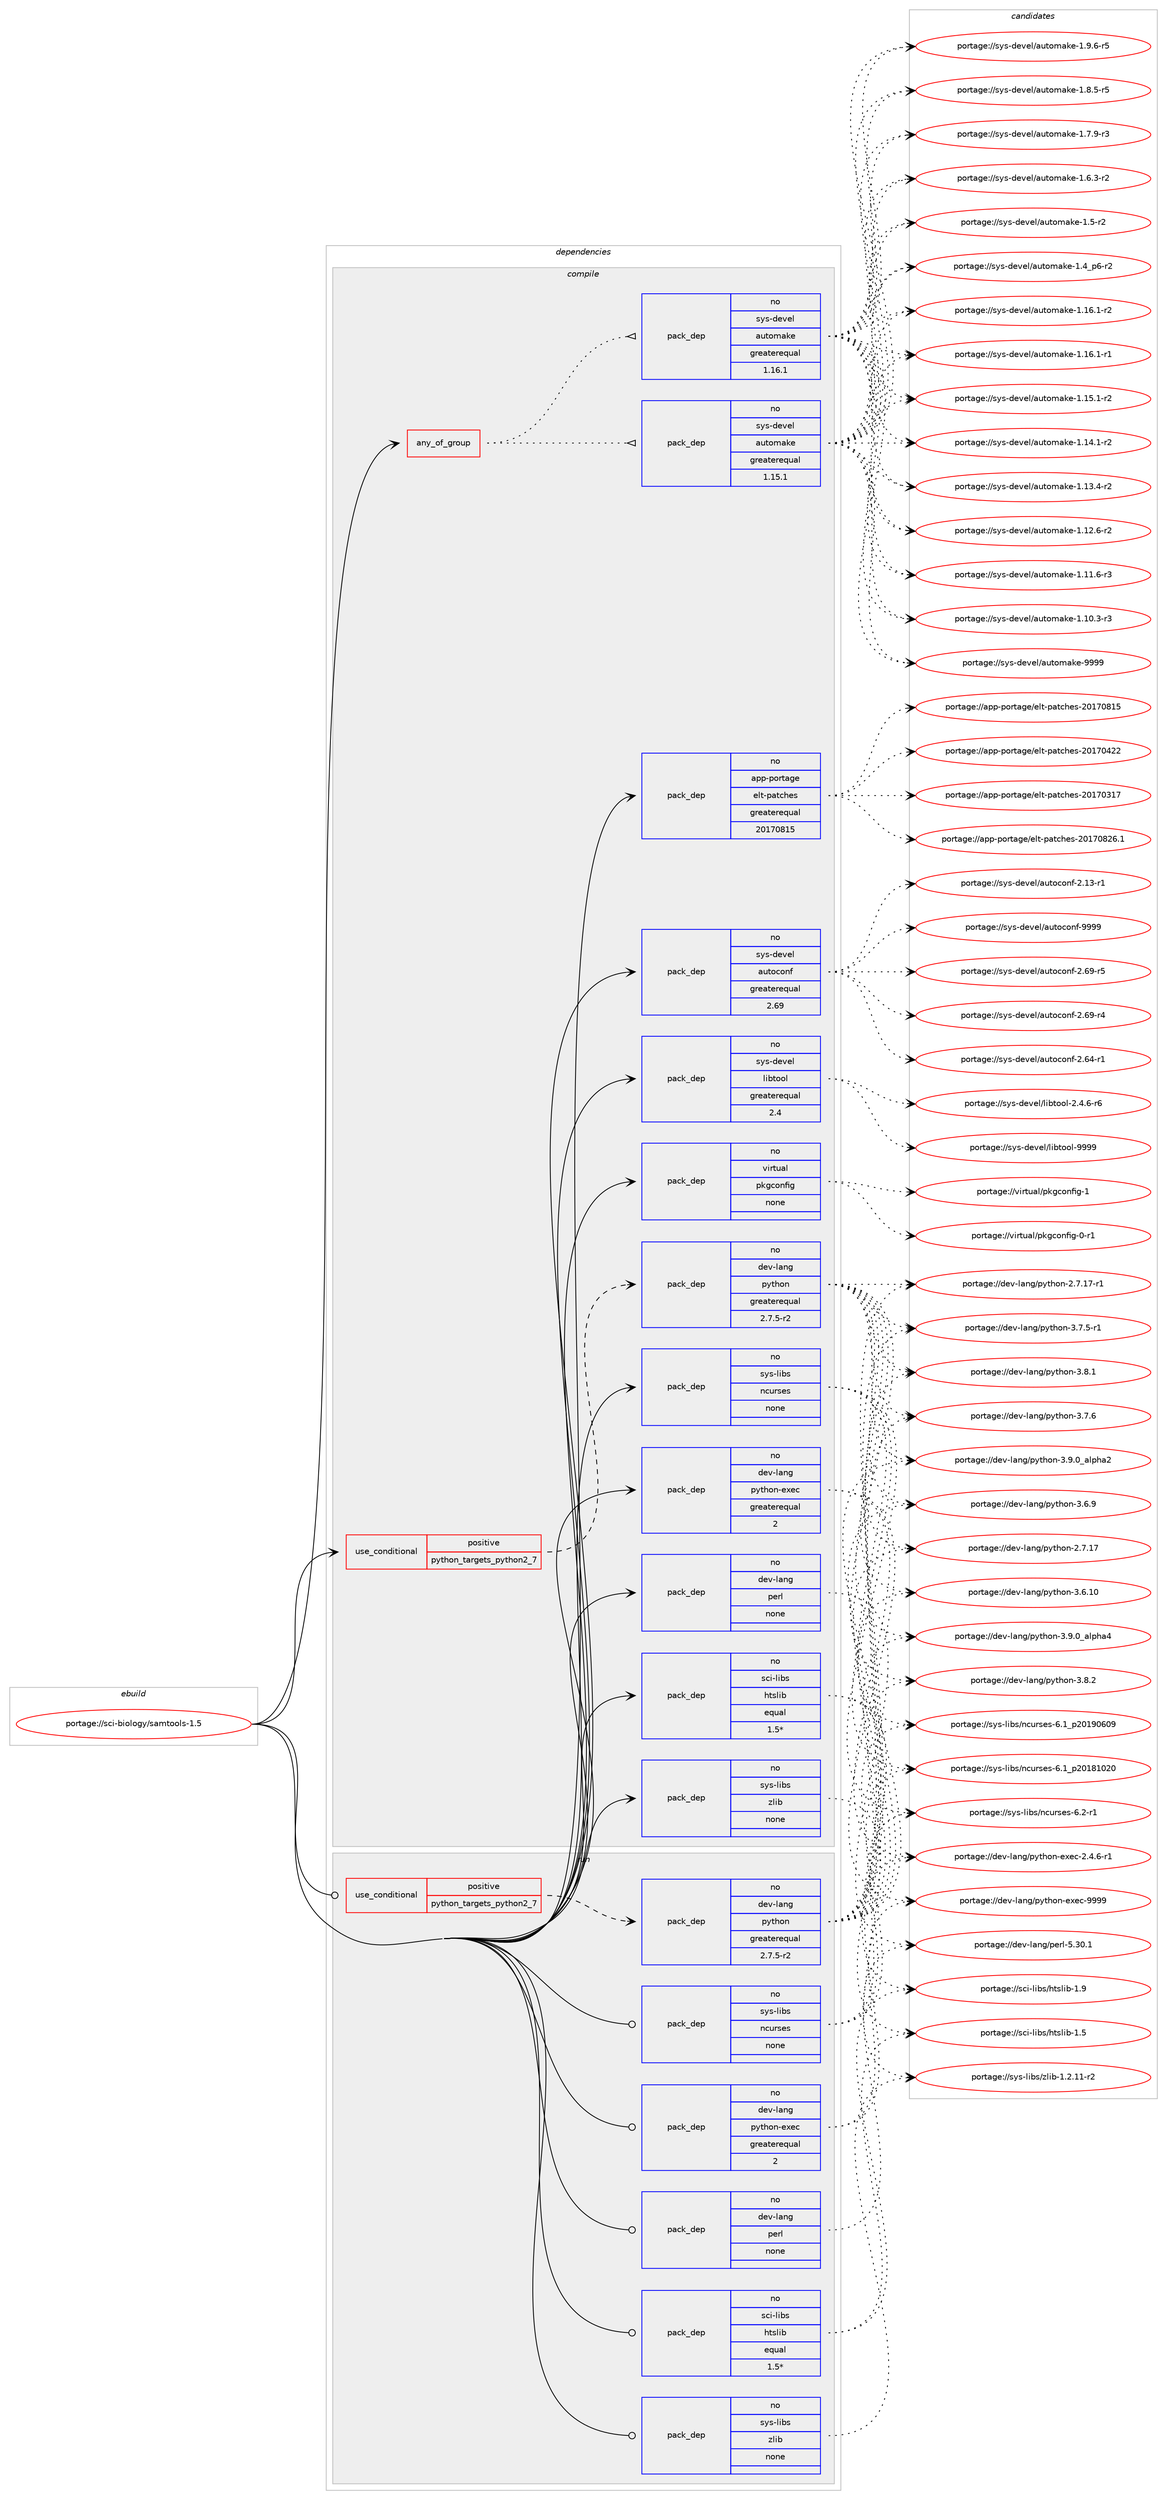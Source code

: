 digraph prolog {

# *************
# Graph options
# *************

newrank=true;
concentrate=true;
compound=true;
graph [rankdir=LR,fontname=Helvetica,fontsize=10,ranksep=1.5];#, ranksep=2.5, nodesep=0.2];
edge  [arrowhead=vee];
node  [fontname=Helvetica,fontsize=10];

# **********
# The ebuild
# **********

subgraph cluster_leftcol {
color=gray;
rank=same;
label=<<i>ebuild</i>>;
id [label="portage://sci-biology/samtools-1.5", color=red, width=4, href="../sci-biology/samtools-1.5.svg"];
}

# ****************
# The dependencies
# ****************

subgraph cluster_midcol {
color=gray;
label=<<i>dependencies</i>>;
subgraph cluster_compile {
fillcolor="#eeeeee";
style=filled;
label=<<i>compile</i>>;
subgraph any1159 {
dependency56359 [label=<<TABLE BORDER="0" CELLBORDER="1" CELLSPACING="0" CELLPADDING="4"><TR><TD CELLPADDING="10">any_of_group</TD></TR></TABLE>>, shape=none, color=red];subgraph pack43631 {
dependency56360 [label=<<TABLE BORDER="0" CELLBORDER="1" CELLSPACING="0" CELLPADDING="4" WIDTH="220"><TR><TD ROWSPAN="6" CELLPADDING="30">pack_dep</TD></TR><TR><TD WIDTH="110">no</TD></TR><TR><TD>sys-devel</TD></TR><TR><TD>automake</TD></TR><TR><TD>greaterequal</TD></TR><TR><TD>1.16.1</TD></TR></TABLE>>, shape=none, color=blue];
}
dependency56359:e -> dependency56360:w [weight=20,style="dotted",arrowhead="oinv"];
subgraph pack43632 {
dependency56361 [label=<<TABLE BORDER="0" CELLBORDER="1" CELLSPACING="0" CELLPADDING="4" WIDTH="220"><TR><TD ROWSPAN="6" CELLPADDING="30">pack_dep</TD></TR><TR><TD WIDTH="110">no</TD></TR><TR><TD>sys-devel</TD></TR><TR><TD>automake</TD></TR><TR><TD>greaterequal</TD></TR><TR><TD>1.15.1</TD></TR></TABLE>>, shape=none, color=blue];
}
dependency56359:e -> dependency56361:w [weight=20,style="dotted",arrowhead="oinv"];
}
id:e -> dependency56359:w [weight=20,style="solid",arrowhead="vee"];
subgraph cond11514 {
dependency56362 [label=<<TABLE BORDER="0" CELLBORDER="1" CELLSPACING="0" CELLPADDING="4"><TR><TD ROWSPAN="3" CELLPADDING="10">use_conditional</TD></TR><TR><TD>positive</TD></TR><TR><TD>python_targets_python2_7</TD></TR></TABLE>>, shape=none, color=red];
subgraph pack43633 {
dependency56363 [label=<<TABLE BORDER="0" CELLBORDER="1" CELLSPACING="0" CELLPADDING="4" WIDTH="220"><TR><TD ROWSPAN="6" CELLPADDING="30">pack_dep</TD></TR><TR><TD WIDTH="110">no</TD></TR><TR><TD>dev-lang</TD></TR><TR><TD>python</TD></TR><TR><TD>greaterequal</TD></TR><TR><TD>2.7.5-r2</TD></TR></TABLE>>, shape=none, color=blue];
}
dependency56362:e -> dependency56363:w [weight=20,style="dashed",arrowhead="vee"];
}
id:e -> dependency56362:w [weight=20,style="solid",arrowhead="vee"];
subgraph pack43634 {
dependency56364 [label=<<TABLE BORDER="0" CELLBORDER="1" CELLSPACING="0" CELLPADDING="4" WIDTH="220"><TR><TD ROWSPAN="6" CELLPADDING="30">pack_dep</TD></TR><TR><TD WIDTH="110">no</TD></TR><TR><TD>app-portage</TD></TR><TR><TD>elt-patches</TD></TR><TR><TD>greaterequal</TD></TR><TR><TD>20170815</TD></TR></TABLE>>, shape=none, color=blue];
}
id:e -> dependency56364:w [weight=20,style="solid",arrowhead="vee"];
subgraph pack43635 {
dependency56365 [label=<<TABLE BORDER="0" CELLBORDER="1" CELLSPACING="0" CELLPADDING="4" WIDTH="220"><TR><TD ROWSPAN="6" CELLPADDING="30">pack_dep</TD></TR><TR><TD WIDTH="110">no</TD></TR><TR><TD>dev-lang</TD></TR><TR><TD>perl</TD></TR><TR><TD>none</TD></TR><TR><TD></TD></TR></TABLE>>, shape=none, color=blue];
}
id:e -> dependency56365:w [weight=20,style="solid",arrowhead="vee"];
subgraph pack43636 {
dependency56366 [label=<<TABLE BORDER="0" CELLBORDER="1" CELLSPACING="0" CELLPADDING="4" WIDTH="220"><TR><TD ROWSPAN="6" CELLPADDING="30">pack_dep</TD></TR><TR><TD WIDTH="110">no</TD></TR><TR><TD>dev-lang</TD></TR><TR><TD>python-exec</TD></TR><TR><TD>greaterequal</TD></TR><TR><TD>2</TD></TR></TABLE>>, shape=none, color=blue];
}
id:e -> dependency56366:w [weight=20,style="solid",arrowhead="vee"];
subgraph pack43637 {
dependency56367 [label=<<TABLE BORDER="0" CELLBORDER="1" CELLSPACING="0" CELLPADDING="4" WIDTH="220"><TR><TD ROWSPAN="6" CELLPADDING="30">pack_dep</TD></TR><TR><TD WIDTH="110">no</TD></TR><TR><TD>sci-libs</TD></TR><TR><TD>htslib</TD></TR><TR><TD>equal</TD></TR><TR><TD>1.5*</TD></TR></TABLE>>, shape=none, color=blue];
}
id:e -> dependency56367:w [weight=20,style="solid",arrowhead="vee"];
subgraph pack43638 {
dependency56368 [label=<<TABLE BORDER="0" CELLBORDER="1" CELLSPACING="0" CELLPADDING="4" WIDTH="220"><TR><TD ROWSPAN="6" CELLPADDING="30">pack_dep</TD></TR><TR><TD WIDTH="110">no</TD></TR><TR><TD>sys-devel</TD></TR><TR><TD>autoconf</TD></TR><TR><TD>greaterequal</TD></TR><TR><TD>2.69</TD></TR></TABLE>>, shape=none, color=blue];
}
id:e -> dependency56368:w [weight=20,style="solid",arrowhead="vee"];
subgraph pack43639 {
dependency56369 [label=<<TABLE BORDER="0" CELLBORDER="1" CELLSPACING="0" CELLPADDING="4" WIDTH="220"><TR><TD ROWSPAN="6" CELLPADDING="30">pack_dep</TD></TR><TR><TD WIDTH="110">no</TD></TR><TR><TD>sys-devel</TD></TR><TR><TD>libtool</TD></TR><TR><TD>greaterequal</TD></TR><TR><TD>2.4</TD></TR></TABLE>>, shape=none, color=blue];
}
id:e -> dependency56369:w [weight=20,style="solid",arrowhead="vee"];
subgraph pack43640 {
dependency56370 [label=<<TABLE BORDER="0" CELLBORDER="1" CELLSPACING="0" CELLPADDING="4" WIDTH="220"><TR><TD ROWSPAN="6" CELLPADDING="30">pack_dep</TD></TR><TR><TD WIDTH="110">no</TD></TR><TR><TD>sys-libs</TD></TR><TR><TD>ncurses</TD></TR><TR><TD>none</TD></TR><TR><TD></TD></TR></TABLE>>, shape=none, color=blue];
}
id:e -> dependency56370:w [weight=20,style="solid",arrowhead="vee"];
subgraph pack43641 {
dependency56371 [label=<<TABLE BORDER="0" CELLBORDER="1" CELLSPACING="0" CELLPADDING="4" WIDTH="220"><TR><TD ROWSPAN="6" CELLPADDING="30">pack_dep</TD></TR><TR><TD WIDTH="110">no</TD></TR><TR><TD>sys-libs</TD></TR><TR><TD>zlib</TD></TR><TR><TD>none</TD></TR><TR><TD></TD></TR></TABLE>>, shape=none, color=blue];
}
id:e -> dependency56371:w [weight=20,style="solid",arrowhead="vee"];
subgraph pack43642 {
dependency56372 [label=<<TABLE BORDER="0" CELLBORDER="1" CELLSPACING="0" CELLPADDING="4" WIDTH="220"><TR><TD ROWSPAN="6" CELLPADDING="30">pack_dep</TD></TR><TR><TD WIDTH="110">no</TD></TR><TR><TD>virtual</TD></TR><TR><TD>pkgconfig</TD></TR><TR><TD>none</TD></TR><TR><TD></TD></TR></TABLE>>, shape=none, color=blue];
}
id:e -> dependency56372:w [weight=20,style="solid",arrowhead="vee"];
}
subgraph cluster_compileandrun {
fillcolor="#eeeeee";
style=filled;
label=<<i>compile and run</i>>;
}
subgraph cluster_run {
fillcolor="#eeeeee";
style=filled;
label=<<i>run</i>>;
subgraph cond11515 {
dependency56373 [label=<<TABLE BORDER="0" CELLBORDER="1" CELLSPACING="0" CELLPADDING="4"><TR><TD ROWSPAN="3" CELLPADDING="10">use_conditional</TD></TR><TR><TD>positive</TD></TR><TR><TD>python_targets_python2_7</TD></TR></TABLE>>, shape=none, color=red];
subgraph pack43643 {
dependency56374 [label=<<TABLE BORDER="0" CELLBORDER="1" CELLSPACING="0" CELLPADDING="4" WIDTH="220"><TR><TD ROWSPAN="6" CELLPADDING="30">pack_dep</TD></TR><TR><TD WIDTH="110">no</TD></TR><TR><TD>dev-lang</TD></TR><TR><TD>python</TD></TR><TR><TD>greaterequal</TD></TR><TR><TD>2.7.5-r2</TD></TR></TABLE>>, shape=none, color=blue];
}
dependency56373:e -> dependency56374:w [weight=20,style="dashed",arrowhead="vee"];
}
id:e -> dependency56373:w [weight=20,style="solid",arrowhead="odot"];
subgraph pack43644 {
dependency56375 [label=<<TABLE BORDER="0" CELLBORDER="1" CELLSPACING="0" CELLPADDING="4" WIDTH="220"><TR><TD ROWSPAN="6" CELLPADDING="30">pack_dep</TD></TR><TR><TD WIDTH="110">no</TD></TR><TR><TD>dev-lang</TD></TR><TR><TD>perl</TD></TR><TR><TD>none</TD></TR><TR><TD></TD></TR></TABLE>>, shape=none, color=blue];
}
id:e -> dependency56375:w [weight=20,style="solid",arrowhead="odot"];
subgraph pack43645 {
dependency56376 [label=<<TABLE BORDER="0" CELLBORDER="1" CELLSPACING="0" CELLPADDING="4" WIDTH="220"><TR><TD ROWSPAN="6" CELLPADDING="30">pack_dep</TD></TR><TR><TD WIDTH="110">no</TD></TR><TR><TD>dev-lang</TD></TR><TR><TD>python-exec</TD></TR><TR><TD>greaterequal</TD></TR><TR><TD>2</TD></TR></TABLE>>, shape=none, color=blue];
}
id:e -> dependency56376:w [weight=20,style="solid",arrowhead="odot"];
subgraph pack43646 {
dependency56377 [label=<<TABLE BORDER="0" CELLBORDER="1" CELLSPACING="0" CELLPADDING="4" WIDTH="220"><TR><TD ROWSPAN="6" CELLPADDING="30">pack_dep</TD></TR><TR><TD WIDTH="110">no</TD></TR><TR><TD>sci-libs</TD></TR><TR><TD>htslib</TD></TR><TR><TD>equal</TD></TR><TR><TD>1.5*</TD></TR></TABLE>>, shape=none, color=blue];
}
id:e -> dependency56377:w [weight=20,style="solid",arrowhead="odot"];
subgraph pack43647 {
dependency56378 [label=<<TABLE BORDER="0" CELLBORDER="1" CELLSPACING="0" CELLPADDING="4" WIDTH="220"><TR><TD ROWSPAN="6" CELLPADDING="30">pack_dep</TD></TR><TR><TD WIDTH="110">no</TD></TR><TR><TD>sys-libs</TD></TR><TR><TD>ncurses</TD></TR><TR><TD>none</TD></TR><TR><TD></TD></TR></TABLE>>, shape=none, color=blue];
}
id:e -> dependency56378:w [weight=20,style="solid",arrowhead="odot"];
subgraph pack43648 {
dependency56379 [label=<<TABLE BORDER="0" CELLBORDER="1" CELLSPACING="0" CELLPADDING="4" WIDTH="220"><TR><TD ROWSPAN="6" CELLPADDING="30">pack_dep</TD></TR><TR><TD WIDTH="110">no</TD></TR><TR><TD>sys-libs</TD></TR><TR><TD>zlib</TD></TR><TR><TD>none</TD></TR><TR><TD></TD></TR></TABLE>>, shape=none, color=blue];
}
id:e -> dependency56379:w [weight=20,style="solid",arrowhead="odot"];
}
}

# **************
# The candidates
# **************

subgraph cluster_choices {
rank=same;
color=gray;
label=<<i>candidates</i>>;

subgraph choice43631 {
color=black;
nodesep=1;
choice115121115451001011181011084797117116111109971071014557575757 [label="portage://sys-devel/automake-9999", color=red, width=4,href="../sys-devel/automake-9999.svg"];
choice115121115451001011181011084797117116111109971071014549465746544511453 [label="portage://sys-devel/automake-1.9.6-r5", color=red, width=4,href="../sys-devel/automake-1.9.6-r5.svg"];
choice115121115451001011181011084797117116111109971071014549465646534511453 [label="portage://sys-devel/automake-1.8.5-r5", color=red, width=4,href="../sys-devel/automake-1.8.5-r5.svg"];
choice115121115451001011181011084797117116111109971071014549465546574511451 [label="portage://sys-devel/automake-1.7.9-r3", color=red, width=4,href="../sys-devel/automake-1.7.9-r3.svg"];
choice115121115451001011181011084797117116111109971071014549465446514511450 [label="portage://sys-devel/automake-1.6.3-r2", color=red, width=4,href="../sys-devel/automake-1.6.3-r2.svg"];
choice11512111545100101118101108479711711611110997107101454946534511450 [label="portage://sys-devel/automake-1.5-r2", color=red, width=4,href="../sys-devel/automake-1.5-r2.svg"];
choice115121115451001011181011084797117116111109971071014549465295112544511450 [label="portage://sys-devel/automake-1.4_p6-r2", color=red, width=4,href="../sys-devel/automake-1.4_p6-r2.svg"];
choice11512111545100101118101108479711711611110997107101454946495446494511450 [label="portage://sys-devel/automake-1.16.1-r2", color=red, width=4,href="../sys-devel/automake-1.16.1-r2.svg"];
choice11512111545100101118101108479711711611110997107101454946495446494511449 [label="portage://sys-devel/automake-1.16.1-r1", color=red, width=4,href="../sys-devel/automake-1.16.1-r1.svg"];
choice11512111545100101118101108479711711611110997107101454946495346494511450 [label="portage://sys-devel/automake-1.15.1-r2", color=red, width=4,href="../sys-devel/automake-1.15.1-r2.svg"];
choice11512111545100101118101108479711711611110997107101454946495246494511450 [label="portage://sys-devel/automake-1.14.1-r2", color=red, width=4,href="../sys-devel/automake-1.14.1-r2.svg"];
choice11512111545100101118101108479711711611110997107101454946495146524511450 [label="portage://sys-devel/automake-1.13.4-r2", color=red, width=4,href="../sys-devel/automake-1.13.4-r2.svg"];
choice11512111545100101118101108479711711611110997107101454946495046544511450 [label="portage://sys-devel/automake-1.12.6-r2", color=red, width=4,href="../sys-devel/automake-1.12.6-r2.svg"];
choice11512111545100101118101108479711711611110997107101454946494946544511451 [label="portage://sys-devel/automake-1.11.6-r3", color=red, width=4,href="../sys-devel/automake-1.11.6-r3.svg"];
choice11512111545100101118101108479711711611110997107101454946494846514511451 [label="portage://sys-devel/automake-1.10.3-r3", color=red, width=4,href="../sys-devel/automake-1.10.3-r3.svg"];
dependency56360:e -> choice115121115451001011181011084797117116111109971071014557575757:w [style=dotted,weight="100"];
dependency56360:e -> choice115121115451001011181011084797117116111109971071014549465746544511453:w [style=dotted,weight="100"];
dependency56360:e -> choice115121115451001011181011084797117116111109971071014549465646534511453:w [style=dotted,weight="100"];
dependency56360:e -> choice115121115451001011181011084797117116111109971071014549465546574511451:w [style=dotted,weight="100"];
dependency56360:e -> choice115121115451001011181011084797117116111109971071014549465446514511450:w [style=dotted,weight="100"];
dependency56360:e -> choice11512111545100101118101108479711711611110997107101454946534511450:w [style=dotted,weight="100"];
dependency56360:e -> choice115121115451001011181011084797117116111109971071014549465295112544511450:w [style=dotted,weight="100"];
dependency56360:e -> choice11512111545100101118101108479711711611110997107101454946495446494511450:w [style=dotted,weight="100"];
dependency56360:e -> choice11512111545100101118101108479711711611110997107101454946495446494511449:w [style=dotted,weight="100"];
dependency56360:e -> choice11512111545100101118101108479711711611110997107101454946495346494511450:w [style=dotted,weight="100"];
dependency56360:e -> choice11512111545100101118101108479711711611110997107101454946495246494511450:w [style=dotted,weight="100"];
dependency56360:e -> choice11512111545100101118101108479711711611110997107101454946495146524511450:w [style=dotted,weight="100"];
dependency56360:e -> choice11512111545100101118101108479711711611110997107101454946495046544511450:w [style=dotted,weight="100"];
dependency56360:e -> choice11512111545100101118101108479711711611110997107101454946494946544511451:w [style=dotted,weight="100"];
dependency56360:e -> choice11512111545100101118101108479711711611110997107101454946494846514511451:w [style=dotted,weight="100"];
}
subgraph choice43632 {
color=black;
nodesep=1;
choice115121115451001011181011084797117116111109971071014557575757 [label="portage://sys-devel/automake-9999", color=red, width=4,href="../sys-devel/automake-9999.svg"];
choice115121115451001011181011084797117116111109971071014549465746544511453 [label="portage://sys-devel/automake-1.9.6-r5", color=red, width=4,href="../sys-devel/automake-1.9.6-r5.svg"];
choice115121115451001011181011084797117116111109971071014549465646534511453 [label="portage://sys-devel/automake-1.8.5-r5", color=red, width=4,href="../sys-devel/automake-1.8.5-r5.svg"];
choice115121115451001011181011084797117116111109971071014549465546574511451 [label="portage://sys-devel/automake-1.7.9-r3", color=red, width=4,href="../sys-devel/automake-1.7.9-r3.svg"];
choice115121115451001011181011084797117116111109971071014549465446514511450 [label="portage://sys-devel/automake-1.6.3-r2", color=red, width=4,href="../sys-devel/automake-1.6.3-r2.svg"];
choice11512111545100101118101108479711711611110997107101454946534511450 [label="portage://sys-devel/automake-1.5-r2", color=red, width=4,href="../sys-devel/automake-1.5-r2.svg"];
choice115121115451001011181011084797117116111109971071014549465295112544511450 [label="portage://sys-devel/automake-1.4_p6-r2", color=red, width=4,href="../sys-devel/automake-1.4_p6-r2.svg"];
choice11512111545100101118101108479711711611110997107101454946495446494511450 [label="portage://sys-devel/automake-1.16.1-r2", color=red, width=4,href="../sys-devel/automake-1.16.1-r2.svg"];
choice11512111545100101118101108479711711611110997107101454946495446494511449 [label="portage://sys-devel/automake-1.16.1-r1", color=red, width=4,href="../sys-devel/automake-1.16.1-r1.svg"];
choice11512111545100101118101108479711711611110997107101454946495346494511450 [label="portage://sys-devel/automake-1.15.1-r2", color=red, width=4,href="../sys-devel/automake-1.15.1-r2.svg"];
choice11512111545100101118101108479711711611110997107101454946495246494511450 [label="portage://sys-devel/automake-1.14.1-r2", color=red, width=4,href="../sys-devel/automake-1.14.1-r2.svg"];
choice11512111545100101118101108479711711611110997107101454946495146524511450 [label="portage://sys-devel/automake-1.13.4-r2", color=red, width=4,href="../sys-devel/automake-1.13.4-r2.svg"];
choice11512111545100101118101108479711711611110997107101454946495046544511450 [label="portage://sys-devel/automake-1.12.6-r2", color=red, width=4,href="../sys-devel/automake-1.12.6-r2.svg"];
choice11512111545100101118101108479711711611110997107101454946494946544511451 [label="portage://sys-devel/automake-1.11.6-r3", color=red, width=4,href="../sys-devel/automake-1.11.6-r3.svg"];
choice11512111545100101118101108479711711611110997107101454946494846514511451 [label="portage://sys-devel/automake-1.10.3-r3", color=red, width=4,href="../sys-devel/automake-1.10.3-r3.svg"];
dependency56361:e -> choice115121115451001011181011084797117116111109971071014557575757:w [style=dotted,weight="100"];
dependency56361:e -> choice115121115451001011181011084797117116111109971071014549465746544511453:w [style=dotted,weight="100"];
dependency56361:e -> choice115121115451001011181011084797117116111109971071014549465646534511453:w [style=dotted,weight="100"];
dependency56361:e -> choice115121115451001011181011084797117116111109971071014549465546574511451:w [style=dotted,weight="100"];
dependency56361:e -> choice115121115451001011181011084797117116111109971071014549465446514511450:w [style=dotted,weight="100"];
dependency56361:e -> choice11512111545100101118101108479711711611110997107101454946534511450:w [style=dotted,weight="100"];
dependency56361:e -> choice115121115451001011181011084797117116111109971071014549465295112544511450:w [style=dotted,weight="100"];
dependency56361:e -> choice11512111545100101118101108479711711611110997107101454946495446494511450:w [style=dotted,weight="100"];
dependency56361:e -> choice11512111545100101118101108479711711611110997107101454946495446494511449:w [style=dotted,weight="100"];
dependency56361:e -> choice11512111545100101118101108479711711611110997107101454946495346494511450:w [style=dotted,weight="100"];
dependency56361:e -> choice11512111545100101118101108479711711611110997107101454946495246494511450:w [style=dotted,weight="100"];
dependency56361:e -> choice11512111545100101118101108479711711611110997107101454946495146524511450:w [style=dotted,weight="100"];
dependency56361:e -> choice11512111545100101118101108479711711611110997107101454946495046544511450:w [style=dotted,weight="100"];
dependency56361:e -> choice11512111545100101118101108479711711611110997107101454946494946544511451:w [style=dotted,weight="100"];
dependency56361:e -> choice11512111545100101118101108479711711611110997107101454946494846514511451:w [style=dotted,weight="100"];
}
subgraph choice43633 {
color=black;
nodesep=1;
choice10010111845108971101034711212111610411111045514657464895971081121049752 [label="portage://dev-lang/python-3.9.0_alpha4", color=red, width=4,href="../dev-lang/python-3.9.0_alpha4.svg"];
choice10010111845108971101034711212111610411111045514657464895971081121049750 [label="portage://dev-lang/python-3.9.0_alpha2", color=red, width=4,href="../dev-lang/python-3.9.0_alpha2.svg"];
choice100101118451089711010347112121116104111110455146564650 [label="portage://dev-lang/python-3.8.2", color=red, width=4,href="../dev-lang/python-3.8.2.svg"];
choice100101118451089711010347112121116104111110455146564649 [label="portage://dev-lang/python-3.8.1", color=red, width=4,href="../dev-lang/python-3.8.1.svg"];
choice100101118451089711010347112121116104111110455146554654 [label="portage://dev-lang/python-3.7.6", color=red, width=4,href="../dev-lang/python-3.7.6.svg"];
choice1001011184510897110103471121211161041111104551465546534511449 [label="portage://dev-lang/python-3.7.5-r1", color=red, width=4,href="../dev-lang/python-3.7.5-r1.svg"];
choice100101118451089711010347112121116104111110455146544657 [label="portage://dev-lang/python-3.6.9", color=red, width=4,href="../dev-lang/python-3.6.9.svg"];
choice10010111845108971101034711212111610411111045514654464948 [label="portage://dev-lang/python-3.6.10", color=red, width=4,href="../dev-lang/python-3.6.10.svg"];
choice100101118451089711010347112121116104111110455046554649554511449 [label="portage://dev-lang/python-2.7.17-r1", color=red, width=4,href="../dev-lang/python-2.7.17-r1.svg"];
choice10010111845108971101034711212111610411111045504655464955 [label="portage://dev-lang/python-2.7.17", color=red, width=4,href="../dev-lang/python-2.7.17.svg"];
dependency56363:e -> choice10010111845108971101034711212111610411111045514657464895971081121049752:w [style=dotted,weight="100"];
dependency56363:e -> choice10010111845108971101034711212111610411111045514657464895971081121049750:w [style=dotted,weight="100"];
dependency56363:e -> choice100101118451089711010347112121116104111110455146564650:w [style=dotted,weight="100"];
dependency56363:e -> choice100101118451089711010347112121116104111110455146564649:w [style=dotted,weight="100"];
dependency56363:e -> choice100101118451089711010347112121116104111110455146554654:w [style=dotted,weight="100"];
dependency56363:e -> choice1001011184510897110103471121211161041111104551465546534511449:w [style=dotted,weight="100"];
dependency56363:e -> choice100101118451089711010347112121116104111110455146544657:w [style=dotted,weight="100"];
dependency56363:e -> choice10010111845108971101034711212111610411111045514654464948:w [style=dotted,weight="100"];
dependency56363:e -> choice100101118451089711010347112121116104111110455046554649554511449:w [style=dotted,weight="100"];
dependency56363:e -> choice10010111845108971101034711212111610411111045504655464955:w [style=dotted,weight="100"];
}
subgraph choice43634 {
color=black;
nodesep=1;
choice971121124511211111411697103101471011081164511297116991041011154550484955485650544649 [label="portage://app-portage/elt-patches-20170826.1", color=red, width=4,href="../app-portage/elt-patches-20170826.1.svg"];
choice97112112451121111141169710310147101108116451129711699104101115455048495548564953 [label="portage://app-portage/elt-patches-20170815", color=red, width=4,href="../app-portage/elt-patches-20170815.svg"];
choice97112112451121111141169710310147101108116451129711699104101115455048495548525050 [label="portage://app-portage/elt-patches-20170422", color=red, width=4,href="../app-portage/elt-patches-20170422.svg"];
choice97112112451121111141169710310147101108116451129711699104101115455048495548514955 [label="portage://app-portage/elt-patches-20170317", color=red, width=4,href="../app-portage/elt-patches-20170317.svg"];
dependency56364:e -> choice971121124511211111411697103101471011081164511297116991041011154550484955485650544649:w [style=dotted,weight="100"];
dependency56364:e -> choice97112112451121111141169710310147101108116451129711699104101115455048495548564953:w [style=dotted,weight="100"];
dependency56364:e -> choice97112112451121111141169710310147101108116451129711699104101115455048495548525050:w [style=dotted,weight="100"];
dependency56364:e -> choice97112112451121111141169710310147101108116451129711699104101115455048495548514955:w [style=dotted,weight="100"];
}
subgraph choice43635 {
color=black;
nodesep=1;
choice10010111845108971101034711210111410845534651484649 [label="portage://dev-lang/perl-5.30.1", color=red, width=4,href="../dev-lang/perl-5.30.1.svg"];
dependency56365:e -> choice10010111845108971101034711210111410845534651484649:w [style=dotted,weight="100"];
}
subgraph choice43636 {
color=black;
nodesep=1;
choice10010111845108971101034711212111610411111045101120101994557575757 [label="portage://dev-lang/python-exec-9999", color=red, width=4,href="../dev-lang/python-exec-9999.svg"];
choice10010111845108971101034711212111610411111045101120101994550465246544511449 [label="portage://dev-lang/python-exec-2.4.6-r1", color=red, width=4,href="../dev-lang/python-exec-2.4.6-r1.svg"];
dependency56366:e -> choice10010111845108971101034711212111610411111045101120101994557575757:w [style=dotted,weight="100"];
dependency56366:e -> choice10010111845108971101034711212111610411111045101120101994550465246544511449:w [style=dotted,weight="100"];
}
subgraph choice43637 {
color=black;
nodesep=1;
choice115991054510810598115471041161151081059845494657 [label="portage://sci-libs/htslib-1.9", color=red, width=4,href="../sci-libs/htslib-1.9.svg"];
choice115991054510810598115471041161151081059845494653 [label="portage://sci-libs/htslib-1.5", color=red, width=4,href="../sci-libs/htslib-1.5.svg"];
dependency56367:e -> choice115991054510810598115471041161151081059845494657:w [style=dotted,weight="100"];
dependency56367:e -> choice115991054510810598115471041161151081059845494653:w [style=dotted,weight="100"];
}
subgraph choice43638 {
color=black;
nodesep=1;
choice115121115451001011181011084797117116111991111101024557575757 [label="portage://sys-devel/autoconf-9999", color=red, width=4,href="../sys-devel/autoconf-9999.svg"];
choice1151211154510010111810110847971171161119911111010245504654574511453 [label="portage://sys-devel/autoconf-2.69-r5", color=red, width=4,href="../sys-devel/autoconf-2.69-r5.svg"];
choice1151211154510010111810110847971171161119911111010245504654574511452 [label="portage://sys-devel/autoconf-2.69-r4", color=red, width=4,href="../sys-devel/autoconf-2.69-r4.svg"];
choice1151211154510010111810110847971171161119911111010245504654524511449 [label="portage://sys-devel/autoconf-2.64-r1", color=red, width=4,href="../sys-devel/autoconf-2.64-r1.svg"];
choice1151211154510010111810110847971171161119911111010245504649514511449 [label="portage://sys-devel/autoconf-2.13-r1", color=red, width=4,href="../sys-devel/autoconf-2.13-r1.svg"];
dependency56368:e -> choice115121115451001011181011084797117116111991111101024557575757:w [style=dotted,weight="100"];
dependency56368:e -> choice1151211154510010111810110847971171161119911111010245504654574511453:w [style=dotted,weight="100"];
dependency56368:e -> choice1151211154510010111810110847971171161119911111010245504654574511452:w [style=dotted,weight="100"];
dependency56368:e -> choice1151211154510010111810110847971171161119911111010245504654524511449:w [style=dotted,weight="100"];
dependency56368:e -> choice1151211154510010111810110847971171161119911111010245504649514511449:w [style=dotted,weight="100"];
}
subgraph choice43639 {
color=black;
nodesep=1;
choice1151211154510010111810110847108105981161111111084557575757 [label="portage://sys-devel/libtool-9999", color=red, width=4,href="../sys-devel/libtool-9999.svg"];
choice1151211154510010111810110847108105981161111111084550465246544511454 [label="portage://sys-devel/libtool-2.4.6-r6", color=red, width=4,href="../sys-devel/libtool-2.4.6-r6.svg"];
dependency56369:e -> choice1151211154510010111810110847108105981161111111084557575757:w [style=dotted,weight="100"];
dependency56369:e -> choice1151211154510010111810110847108105981161111111084550465246544511454:w [style=dotted,weight="100"];
}
subgraph choice43640 {
color=black;
nodesep=1;
choice11512111545108105981154711099117114115101115455446504511449 [label="portage://sys-libs/ncurses-6.2-r1", color=red, width=4,href="../sys-libs/ncurses-6.2-r1.svg"];
choice1151211154510810598115471109911711411510111545544649951125048495748544857 [label="portage://sys-libs/ncurses-6.1_p20190609", color=red, width=4,href="../sys-libs/ncurses-6.1_p20190609.svg"];
choice1151211154510810598115471109911711411510111545544649951125048495649485048 [label="portage://sys-libs/ncurses-6.1_p20181020", color=red, width=4,href="../sys-libs/ncurses-6.1_p20181020.svg"];
dependency56370:e -> choice11512111545108105981154711099117114115101115455446504511449:w [style=dotted,weight="100"];
dependency56370:e -> choice1151211154510810598115471109911711411510111545544649951125048495748544857:w [style=dotted,weight="100"];
dependency56370:e -> choice1151211154510810598115471109911711411510111545544649951125048495649485048:w [style=dotted,weight="100"];
}
subgraph choice43641 {
color=black;
nodesep=1;
choice11512111545108105981154712210810598454946504649494511450 [label="portage://sys-libs/zlib-1.2.11-r2", color=red, width=4,href="../sys-libs/zlib-1.2.11-r2.svg"];
dependency56371:e -> choice11512111545108105981154712210810598454946504649494511450:w [style=dotted,weight="100"];
}
subgraph choice43642 {
color=black;
nodesep=1;
choice1181051141161179710847112107103991111101021051034549 [label="portage://virtual/pkgconfig-1", color=red, width=4,href="../virtual/pkgconfig-1.svg"];
choice11810511411611797108471121071039911111010210510345484511449 [label="portage://virtual/pkgconfig-0-r1", color=red, width=4,href="../virtual/pkgconfig-0-r1.svg"];
dependency56372:e -> choice1181051141161179710847112107103991111101021051034549:w [style=dotted,weight="100"];
dependency56372:e -> choice11810511411611797108471121071039911111010210510345484511449:w [style=dotted,weight="100"];
}
subgraph choice43643 {
color=black;
nodesep=1;
choice10010111845108971101034711212111610411111045514657464895971081121049752 [label="portage://dev-lang/python-3.9.0_alpha4", color=red, width=4,href="../dev-lang/python-3.9.0_alpha4.svg"];
choice10010111845108971101034711212111610411111045514657464895971081121049750 [label="portage://dev-lang/python-3.9.0_alpha2", color=red, width=4,href="../dev-lang/python-3.9.0_alpha2.svg"];
choice100101118451089711010347112121116104111110455146564650 [label="portage://dev-lang/python-3.8.2", color=red, width=4,href="../dev-lang/python-3.8.2.svg"];
choice100101118451089711010347112121116104111110455146564649 [label="portage://dev-lang/python-3.8.1", color=red, width=4,href="../dev-lang/python-3.8.1.svg"];
choice100101118451089711010347112121116104111110455146554654 [label="portage://dev-lang/python-3.7.6", color=red, width=4,href="../dev-lang/python-3.7.6.svg"];
choice1001011184510897110103471121211161041111104551465546534511449 [label="portage://dev-lang/python-3.7.5-r1", color=red, width=4,href="../dev-lang/python-3.7.5-r1.svg"];
choice100101118451089711010347112121116104111110455146544657 [label="portage://dev-lang/python-3.6.9", color=red, width=4,href="../dev-lang/python-3.6.9.svg"];
choice10010111845108971101034711212111610411111045514654464948 [label="portage://dev-lang/python-3.6.10", color=red, width=4,href="../dev-lang/python-3.6.10.svg"];
choice100101118451089711010347112121116104111110455046554649554511449 [label="portage://dev-lang/python-2.7.17-r1", color=red, width=4,href="../dev-lang/python-2.7.17-r1.svg"];
choice10010111845108971101034711212111610411111045504655464955 [label="portage://dev-lang/python-2.7.17", color=red, width=4,href="../dev-lang/python-2.7.17.svg"];
dependency56374:e -> choice10010111845108971101034711212111610411111045514657464895971081121049752:w [style=dotted,weight="100"];
dependency56374:e -> choice10010111845108971101034711212111610411111045514657464895971081121049750:w [style=dotted,weight="100"];
dependency56374:e -> choice100101118451089711010347112121116104111110455146564650:w [style=dotted,weight="100"];
dependency56374:e -> choice100101118451089711010347112121116104111110455146564649:w [style=dotted,weight="100"];
dependency56374:e -> choice100101118451089711010347112121116104111110455146554654:w [style=dotted,weight="100"];
dependency56374:e -> choice1001011184510897110103471121211161041111104551465546534511449:w [style=dotted,weight="100"];
dependency56374:e -> choice100101118451089711010347112121116104111110455146544657:w [style=dotted,weight="100"];
dependency56374:e -> choice10010111845108971101034711212111610411111045514654464948:w [style=dotted,weight="100"];
dependency56374:e -> choice100101118451089711010347112121116104111110455046554649554511449:w [style=dotted,weight="100"];
dependency56374:e -> choice10010111845108971101034711212111610411111045504655464955:w [style=dotted,weight="100"];
}
subgraph choice43644 {
color=black;
nodesep=1;
choice10010111845108971101034711210111410845534651484649 [label="portage://dev-lang/perl-5.30.1", color=red, width=4,href="../dev-lang/perl-5.30.1.svg"];
dependency56375:e -> choice10010111845108971101034711210111410845534651484649:w [style=dotted,weight="100"];
}
subgraph choice43645 {
color=black;
nodesep=1;
choice10010111845108971101034711212111610411111045101120101994557575757 [label="portage://dev-lang/python-exec-9999", color=red, width=4,href="../dev-lang/python-exec-9999.svg"];
choice10010111845108971101034711212111610411111045101120101994550465246544511449 [label="portage://dev-lang/python-exec-2.4.6-r1", color=red, width=4,href="../dev-lang/python-exec-2.4.6-r1.svg"];
dependency56376:e -> choice10010111845108971101034711212111610411111045101120101994557575757:w [style=dotted,weight="100"];
dependency56376:e -> choice10010111845108971101034711212111610411111045101120101994550465246544511449:w [style=dotted,weight="100"];
}
subgraph choice43646 {
color=black;
nodesep=1;
choice115991054510810598115471041161151081059845494657 [label="portage://sci-libs/htslib-1.9", color=red, width=4,href="../sci-libs/htslib-1.9.svg"];
choice115991054510810598115471041161151081059845494653 [label="portage://sci-libs/htslib-1.5", color=red, width=4,href="../sci-libs/htslib-1.5.svg"];
dependency56377:e -> choice115991054510810598115471041161151081059845494657:w [style=dotted,weight="100"];
dependency56377:e -> choice115991054510810598115471041161151081059845494653:w [style=dotted,weight="100"];
}
subgraph choice43647 {
color=black;
nodesep=1;
choice11512111545108105981154711099117114115101115455446504511449 [label="portage://sys-libs/ncurses-6.2-r1", color=red, width=4,href="../sys-libs/ncurses-6.2-r1.svg"];
choice1151211154510810598115471109911711411510111545544649951125048495748544857 [label="portage://sys-libs/ncurses-6.1_p20190609", color=red, width=4,href="../sys-libs/ncurses-6.1_p20190609.svg"];
choice1151211154510810598115471109911711411510111545544649951125048495649485048 [label="portage://sys-libs/ncurses-6.1_p20181020", color=red, width=4,href="../sys-libs/ncurses-6.1_p20181020.svg"];
dependency56378:e -> choice11512111545108105981154711099117114115101115455446504511449:w [style=dotted,weight="100"];
dependency56378:e -> choice1151211154510810598115471109911711411510111545544649951125048495748544857:w [style=dotted,weight="100"];
dependency56378:e -> choice1151211154510810598115471109911711411510111545544649951125048495649485048:w [style=dotted,weight="100"];
}
subgraph choice43648 {
color=black;
nodesep=1;
choice11512111545108105981154712210810598454946504649494511450 [label="portage://sys-libs/zlib-1.2.11-r2", color=red, width=4,href="../sys-libs/zlib-1.2.11-r2.svg"];
dependency56379:e -> choice11512111545108105981154712210810598454946504649494511450:w [style=dotted,weight="100"];
}
}

}
